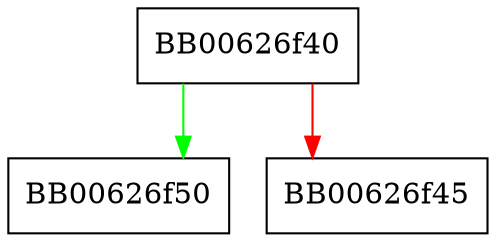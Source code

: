 digraph ossl_pkcs7_ctx_get0_libctx {
  node [shape="box"];
  graph [splines=ortho];
  BB00626f40 -> BB00626f50 [color="green"];
  BB00626f40 -> BB00626f45 [color="red"];
}
